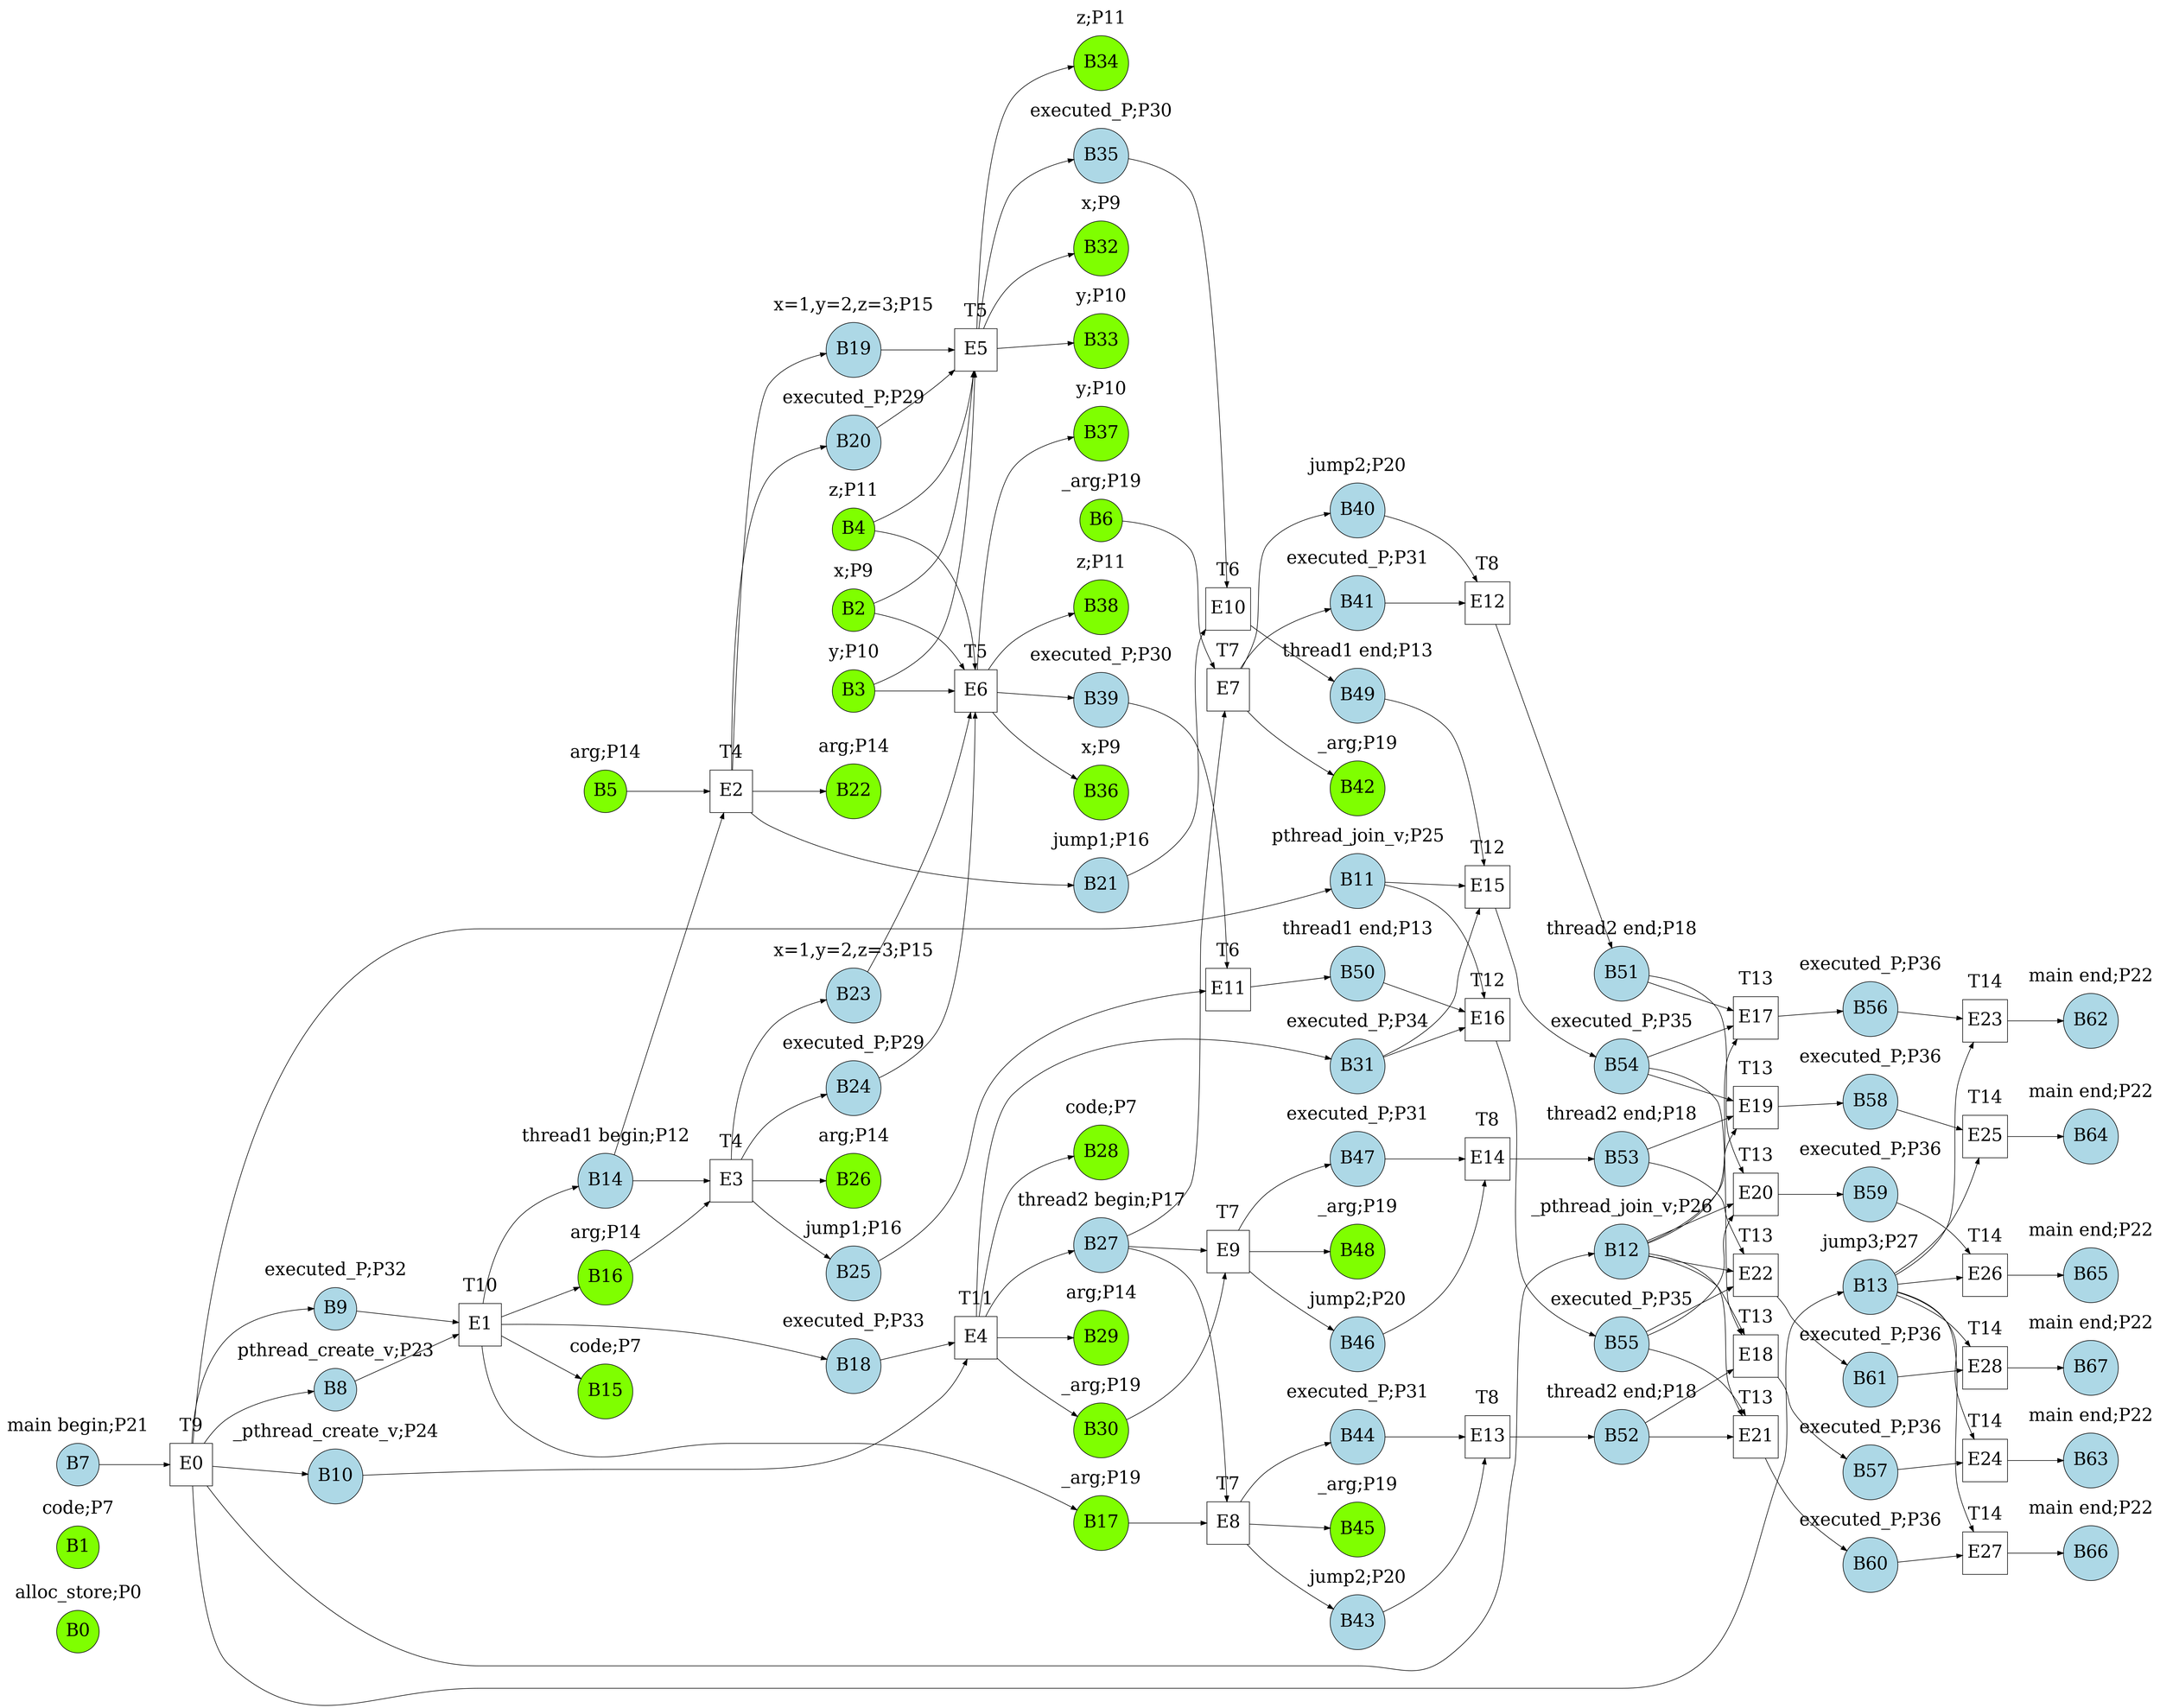digraph G{
rankdir = LR
subgraph cluster_B0{fontsize = 30;label="alloc_store;P0";color="white"B0[shape=circle,fontsize = 30,width=1,style="filled",color="black",fillcolor="chartreuse"]}
subgraph cluster_B1{fontsize = 30;label="code;P7";color="white"B1[shape=circle,fontsize = 30,width=1,style="filled",color="black",fillcolor="chartreuse"]}
subgraph cluster_B2{fontsize = 30;label="x;P9";color="white"B2[shape=circle,fontsize = 30,width=1,style="filled",color="black",fillcolor="chartreuse"]}
subgraph cluster_B3{fontsize = 30;label="y;P10";color="white"B3[shape=circle,fontsize = 30,width=1,style="filled",color="black",fillcolor="chartreuse"]}
subgraph cluster_B4{fontsize = 30;label="z;P11";color="white"B4[shape=circle,fontsize = 30,width=1,style="filled",color="black",fillcolor="chartreuse"]}
subgraph cluster_B5{fontsize = 30;label="arg;P14";color="white"B5[shape=circle,fontsize = 30,width=1,style="filled",color="black",fillcolor="chartreuse"]}
subgraph cluster_B6{fontsize = 30;label="_arg;P19";color="white"B6[shape=circle,fontsize = 30,width=1,style="filled",color="black",fillcolor="chartreuse"]}
subgraph cluster_B7{fontsize = 30;label="main begin;P21";color="white"B7[shape=circle,fontsize = 30,width=1,style="filled",color="black",fillcolor="lightblue"]}
subgraph cluster_B8{fontsize = 30;label="pthread_create_v;P23";color="white"B8[shape=circle,fontsize = 30,width=1,style="filled",color="black",fillcolor="lightblue"]}
subgraph cluster_B9{fontsize = 30;label="executed_P;P32";color="white"B9[shape=circle,fontsize = 30,width=1,style="filled",color="black",fillcolor="lightblue"]}
subgraph cluster_B10{fontsize = 30;label="_pthread_create_v;P24";color="white"B10[shape=circle,fontsize = 30,width=1,style="filled",color="black",fillcolor="lightblue"]}
subgraph cluster_B11{fontsize = 30;label="pthread_join_v;P25";color="white"B11[shape=circle,fontsize = 30,width=1,style="filled",color="black",fillcolor="lightblue"]}
subgraph cluster_B12{fontsize = 30;label="_pthread_join_v;P26";color="white"B12[shape=circle,fontsize = 30,width=1,style="filled",color="black",fillcolor="lightblue"]}
subgraph cluster_B13{fontsize = 30;label="jump3;P27";color="white"B13[shape=circle,fontsize = 30,width=1,style="filled",color="black",fillcolor="lightblue"]}
subgraph cluster_B14{fontsize = 30;label="thread1 begin;P12";color="white"B14[shape=circle,fontsize = 30,width=1,style="filled",color="black",fillcolor="lightblue"]}
subgraph cluster_B15{fontsize = 30;label="code;P7";color="white"B15[shape=circle,fontsize = 30,width=1,style="filled",color="black",fillcolor="chartreuse"]}
subgraph cluster_B16{fontsize = 30;label="arg;P14";color="white"B16[shape=circle,fontsize = 30,width=1,style="filled",color="black",fillcolor="chartreuse"]}
subgraph cluster_B17{fontsize = 30;label="_arg;P19";color="white"B17[shape=circle,fontsize = 30,width=1,style="filled",color="black",fillcolor="chartreuse"]}
subgraph cluster_B18{fontsize = 30;label="executed_P;P33";color="white"B18[shape=circle,fontsize = 30,width=1,style="filled",color="black",fillcolor="lightblue"]}
subgraph cluster_B19{fontsize = 30;label="x=1,y=2,z=3;P15";color="white"B19[shape=circle,fontsize = 30,width=1,style="filled",color="black",fillcolor="lightblue"]}
subgraph cluster_B20{fontsize = 30;label="executed_P;P29";color="white"B20[shape=circle,fontsize = 30,width=1,style="filled",color="black",fillcolor="lightblue"]}
subgraph cluster_B21{fontsize = 30;label="jump1;P16";color="white"B21[shape=circle,fontsize = 30,width=1,style="filled",color="black",fillcolor="lightblue"]}
subgraph cluster_B22{fontsize = 30;label="arg;P14";color="white"B22[shape=circle,fontsize = 30,width=1,style="filled",color="black",fillcolor="chartreuse"]}
subgraph cluster_B23{fontsize = 30;label="x=1,y=2,z=3;P15";color="white"B23[shape=circle,fontsize = 30,width=1,style="filled",color="black",fillcolor="lightblue"]}
subgraph cluster_B24{fontsize = 30;label="executed_P;P29";color="white"B24[shape=circle,fontsize = 30,width=1,style="filled",color="black",fillcolor="lightblue"]}
subgraph cluster_B25{fontsize = 30;label="jump1;P16";color="white"B25[shape=circle,fontsize = 30,width=1,style="filled",color="black",fillcolor="lightblue"]}
subgraph cluster_B26{fontsize = 30;label="arg;P14";color="white"B26[shape=circle,fontsize = 30,width=1,style="filled",color="black",fillcolor="chartreuse"]}
subgraph cluster_B27{fontsize = 30;label="thread2 begin;P17";color="white"B27[shape=circle,fontsize = 30,width=1,style="filled",color="black",fillcolor="lightblue"]}
subgraph cluster_B28{fontsize = 30;label="code;P7";color="white"B28[shape=circle,fontsize = 30,width=1,style="filled",color="black",fillcolor="chartreuse"]}
subgraph cluster_B29{fontsize = 30;label="arg;P14";color="white"B29[shape=circle,fontsize = 30,width=1,style="filled",color="black",fillcolor="chartreuse"]}
subgraph cluster_B30{fontsize = 30;label="_arg;P19";color="white"B30[shape=circle,fontsize = 30,width=1,style="filled",color="black",fillcolor="chartreuse"]}
subgraph cluster_B31{fontsize = 30;label="executed_P;P34";color="white"B31[shape=circle,fontsize = 30,width=1,style="filled",color="black",fillcolor="lightblue"]}
subgraph cluster_B32{fontsize = 30;label="x;P9";color="white"B32[shape=circle,fontsize = 30,width=1,style="filled",color="black",fillcolor="chartreuse"]}
subgraph cluster_B33{fontsize = 30;label="y;P10";color="white"B33[shape=circle,fontsize = 30,width=1,style="filled",color="black",fillcolor="chartreuse"]}
subgraph cluster_B34{fontsize = 30;label="z;P11";color="white"B34[shape=circle,fontsize = 30,width=1,style="filled",color="black",fillcolor="chartreuse"]}
subgraph cluster_B35{fontsize = 30;label="executed_P;P30";color="white"B35[shape=circle,fontsize = 30,width=1,style="filled",color="black",fillcolor="lightblue"]}
subgraph cluster_B36{fontsize = 30;label="x;P9";color="white"B36[shape=circle,fontsize = 30,width=1,style="filled",color="black",fillcolor="chartreuse"]}
subgraph cluster_B37{fontsize = 30;label="y;P10";color="white"B37[shape=circle,fontsize = 30,width=1,style="filled",color="black",fillcolor="chartreuse"]}
subgraph cluster_B38{fontsize = 30;label="z;P11";color="white"B38[shape=circle,fontsize = 30,width=1,style="filled",color="black",fillcolor="chartreuse"]}
subgraph cluster_B39{fontsize = 30;label="executed_P;P30";color="white"B39[shape=circle,fontsize = 30,width=1,style="filled",color="black",fillcolor="lightblue"]}
subgraph cluster_B40{fontsize = 30;label="jump2;P20";color="white"B40[shape=circle,fontsize = 30,width=1,style="filled",color="black",fillcolor="lightblue"]}
subgraph cluster_B41{fontsize = 30;label="executed_P;P31";color="white"B41[shape=circle,fontsize = 30,width=1,style="filled",color="black",fillcolor="lightblue"]}
subgraph cluster_B42{fontsize = 30;label="_arg;P19";color="white"B42[shape=circle,fontsize = 30,width=1,style="filled",color="black",fillcolor="chartreuse"]}
subgraph cluster_B43{fontsize = 30;label="jump2;P20";color="white"B43[shape=circle,fontsize = 30,width=1,style="filled",color="black",fillcolor="lightblue"]}
subgraph cluster_B44{fontsize = 30;label="executed_P;P31";color="white"B44[shape=circle,fontsize = 30,width=1,style="filled",color="black",fillcolor="lightblue"]}
subgraph cluster_B45{fontsize = 30;label="_arg;P19";color="white"B45[shape=circle,fontsize = 30,width=1,style="filled",color="black",fillcolor="chartreuse"]}
subgraph cluster_B46{fontsize = 30;label="jump2;P20";color="white"B46[shape=circle,fontsize = 30,width=1,style="filled",color="black",fillcolor="lightblue"]}
subgraph cluster_B47{fontsize = 30;label="executed_P;P31";color="white"B47[shape=circle,fontsize = 30,width=1,style="filled",color="black",fillcolor="lightblue"]}
subgraph cluster_B48{fontsize = 30;label="_arg;P19";color="white"B48[shape=circle,fontsize = 30,width=1,style="filled",color="black",fillcolor="chartreuse"]}
subgraph cluster_B49{fontsize = 30;label="thread1 end;P13";color="white"B49[shape=circle,fontsize = 30,width=1,style="filled",color="black",fillcolor="lightblue"]}
subgraph cluster_B50{fontsize = 30;label="thread1 end;P13";color="white"B50[shape=circle,fontsize = 30,width=1,style="filled",color="black",fillcolor="lightblue"]}
subgraph cluster_B51{fontsize = 30;label="thread2 end;P18";color="white"B51[shape=circle,fontsize = 30,width=1,style="filled",color="black",fillcolor="lightblue"]}
subgraph cluster_B52{fontsize = 30;label="thread2 end;P18";color="white"B52[shape=circle,fontsize = 30,width=1,style="filled",color="black",fillcolor="lightblue"]}
subgraph cluster_B53{fontsize = 30;label="thread2 end;P18";color="white"B53[shape=circle,fontsize = 30,width=1,style="filled",color="black",fillcolor="lightblue"]}
subgraph cluster_B54{fontsize = 30;label="executed_P;P35";color="white"B54[shape=circle,fontsize = 30,width=1,style="filled",color="black",fillcolor="lightblue"]}
subgraph cluster_B55{fontsize = 30;label="executed_P;P35";color="white"B55[shape=circle,fontsize = 30,width=1,style="filled",color="black",fillcolor="lightblue"]}
subgraph cluster_B56{fontsize = 30;label="executed_P;P36";color="white"B56[shape=circle,fontsize = 30,width=1,style="filled",color="black",fillcolor="lightblue"]}
subgraph cluster_B57{fontsize = 30;label="executed_P;P36";color="white"B57[shape=circle,fontsize = 30,width=1,style="filled",color="black",fillcolor="lightblue"]}
subgraph cluster_B58{fontsize = 30;label="executed_P;P36";color="white"B58[shape=circle,fontsize = 30,width=1,style="filled",color="black",fillcolor="lightblue"]}
subgraph cluster_B59{fontsize = 30;label="executed_P;P36";color="white"B59[shape=circle,fontsize = 30,width=1,style="filled",color="black",fillcolor="lightblue"]}
subgraph cluster_B60{fontsize = 30;label="executed_P;P36";color="white"B60[shape=circle,fontsize = 30,width=1,style="filled",color="black",fillcolor="lightblue"]}
subgraph cluster_B61{fontsize = 30;label="executed_P;P36";color="white"B61[shape=circle,fontsize = 30,width=1,style="filled",color="black",fillcolor="lightblue"]}
subgraph cluster_B62{fontsize = 30;label="main end;P22";color="white"B62[shape=circle,fontsize = 30,width=1,style="filled",color="black",fillcolor="lightblue"]}
subgraph cluster_B63{fontsize = 30;label="main end;P22";color="white"B63[shape=circle,fontsize = 30,width=1,style="filled",color="black",fillcolor="lightblue"]}
subgraph cluster_B64{fontsize = 30;label="main end;P22";color="white"B64[shape=circle,fontsize = 30,width=1,style="filled",color="black",fillcolor="lightblue"]}
subgraph cluster_B65{fontsize = 30;label="main end;P22";color="white"B65[shape=circle,fontsize = 30,width=1,style="filled",color="black",fillcolor="lightblue"]}
subgraph cluster_B66{fontsize = 30;label="main end;P22";color="white"B66[shape=circle,fontsize = 30,width=1,style="filled",color="black",fillcolor="lightblue"]}
subgraph cluster_B67{fontsize = 30;label="main end;P22";color="white"B67[shape=circle,fontsize = 30,width=1,style="filled",color="black",fillcolor="lightblue"]}
subgraph cluster_E0{fontsize = 30;label="T9";color="white"E0[shape=box,fontsize = 30,width=1,height=1]}
subgraph cluster_E1{fontsize = 30;label="T10";color="white"E1[shape=box,fontsize = 30,width=1,height=1]}
subgraph cluster_E2{fontsize = 30;label="T4";color="white"E2[shape=box,fontsize = 30,width=1,height=1]}
subgraph cluster_E3{fontsize = 30;label="T4";color="white"E3[shape=box,fontsize = 30,width=1,height=1]}
subgraph cluster_E4{fontsize = 30;label="T11";color="white"E4[shape=box,fontsize = 30,width=1,height=1]}
subgraph cluster_E5{fontsize = 30;label="T5";color="white"E5[shape=box,fontsize = 30,width=1,height=1]}
subgraph cluster_E6{fontsize = 30;label="T5";color="white"E6[shape=box,fontsize = 30,width=1,height=1]}
subgraph cluster_E7{fontsize = 30;label="T7";color="white"E7[shape=box,fontsize = 30,width=1,height=1]}
subgraph cluster_E8{fontsize = 30;label="T7";color="white"E8[shape=box,fontsize = 30,width=1,height=1]}
subgraph cluster_E9{fontsize = 30;label="T7";color="white"E9[shape=box,fontsize = 30,width=1,height=1]}
subgraph cluster_E10{fontsize = 30;label="T6";color="white"E10[shape=box,fontsize = 30,width=1,height=1]}
subgraph cluster_E11{fontsize = 30;label="T6";color="white"E11[shape=box,fontsize = 30,width=1,height=1]}
subgraph cluster_E12{fontsize = 30;label="T8";color="white"E12[shape=box,fontsize = 30,width=1,height=1]}
subgraph cluster_E13{fontsize = 30;label="T8";color="white"E13[shape=box,fontsize = 30,width=1,height=1]}
subgraph cluster_E14{fontsize = 30;label="T8";color="white"E14[shape=box,fontsize = 30,width=1,height=1]}
subgraph cluster_E15{fontsize = 30;label="T12";color="white"E15[shape=box,fontsize = 30,width=1,height=1]}
subgraph cluster_E16{fontsize = 30;label="T12";color="white"E16[shape=box,fontsize = 30,width=1,height=1]}
subgraph cluster_E17{fontsize = 30;label="T13";color="white"E17[shape=box,fontsize = 30,width=1,height=1]}
subgraph cluster_E18{fontsize = 30;label="T13";color="white"E18[shape=box,fontsize = 30,width=1,height=1]}
subgraph cluster_E19{fontsize = 30;label="T13";color="white"E19[shape=box,fontsize = 30,width=1,height=1]}
subgraph cluster_E20{fontsize = 30;label="T13";color="white"E20[shape=box,fontsize = 30,width=1,height=1]}
subgraph cluster_E21{fontsize = 30;label="T13";color="white"E21[shape=box,fontsize = 30,width=1,height=1]}
subgraph cluster_E22{fontsize = 30;label="T13";color="white"E22[shape=box,fontsize = 30,width=1,height=1]}
subgraph cluster_E23{fontsize = 30;label="T14";color="white"E23[shape=box,fontsize = 30,width=1,height=1]}
subgraph cluster_E24{fontsize = 30;label="T14";color="white"E24[shape=box,fontsize = 30,width=1,height=1]}
subgraph cluster_E25{fontsize = 30;label="T14";color="white"E25[shape=box,fontsize = 30,width=1,height=1]}
subgraph cluster_E26{fontsize = 30;label="T14";color="white"E26[shape=box,fontsize = 30,width=1,height=1]}
subgraph cluster_E27{fontsize = 30;label="T14";color="white"E27[shape=box,fontsize = 30,width=1,height=1]}
subgraph cluster_E28{fontsize = 30;label="T14";color="white"E28[shape=box,fontsize = 30,width=1,height=1]}
B7->E0[label=""]
E0->B8[label=""]
E0->B9[label=""]
E0->B10[label=""]
E0->B11[label=""]
E0->B12[label=""]
E0->B13[label=""]
B8->E1[label=""]
B9->E1[label=""]
E1->B14[label=""]
E1->B15[label=""]
E1->B16[label=""]
E1->B17[label=""]
E1->B18[label=""]
B14->E2[label=""]
B5->E2[label=""]
E2->B19[label=""]
E2->B20[label=""]
E2->B21[label=""]
E2->B22[label=""]
B14->E3[label=""]
B16->E3[label=""]
E3->B23[label=""]
E3->B24[label=""]
E3->B25[label=""]
E3->B26[label=""]
B10->E4[label=""]
B18->E4[label=""]
E4->B27[label=""]
E4->B28[label=""]
E4->B29[label=""]
E4->B30[label=""]
E4->B31[label=""]
B19->E5[label=""]
B2->E5[label=""]
B3->E5[label=""]
B4->E5[label=""]
B20->E5[label=""]
E5->B32[label=""]
E5->B33[label=""]
E5->B34[label=""]
E5->B35[label=""]
B23->E6[label=""]
B2->E6[label=""]
B3->E6[label=""]
B4->E6[label=""]
B24->E6[label=""]
E6->B36[label=""]
E6->B37[label=""]
E6->B38[label=""]
E6->B39[label=""]
B27->E7[label=""]
B6->E7[label=""]
E7->B40[label=""]
E7->B41[label=""]
E7->B42[label=""]
B27->E8[label=""]
B17->E8[label=""]
E8->B43[label=""]
E8->B44[label=""]
E8->B45[label=""]
B27->E9[label=""]
B30->E9[label=""]
E9->B46[label=""]
E9->B47[label=""]
E9->B48[label=""]
B21->E10[label=""]
B35->E10[label=""]
E10->B49[label=""]
B25->E11[label=""]
B39->E11[label=""]
E11->B50[label=""]
B40->E12[label=""]
B41->E12[label=""]
E12->B51[label=""]
B43->E13[label=""]
B44->E13[label=""]
E13->B52[label=""]
B46->E14[label=""]
B47->E14[label=""]
E14->B53[label=""]
B11->E15[label=""]
B49->E15[label=""]
B31->E15[label=""]
E15->B54[label=""]
B11->E16[label=""]
B50->E16[label=""]
B31->E16[label=""]
E16->B55[label=""]
B12->E17[label=""]
B51->E17[label=""]
B54->E17[label=""]
E17->B56[label=""]
B12->E18[label=""]
B52->E18[label=""]
B54->E18[label=""]
E18->B57[label=""]
B12->E19[label=""]
B53->E19[label=""]
B54->E19[label=""]
E19->B58[label=""]
B12->E20[label=""]
B51->E20[label=""]
B55->E20[label=""]
E20->B59[label=""]
B12->E21[label=""]
B52->E21[label=""]
B55->E21[label=""]
E21->B60[label=""]
B12->E22[label=""]
B53->E22[label=""]
B55->E22[label=""]
E22->B61[label=""]
B13->E23[label=""]
B56->E23[label=""]
E23->B62[label=""]
B13->E24[label=""]
B57->E24[label=""]
E24->B63[label=""]
B13->E25[label=""]
B58->E25[label=""]
E25->B64[label=""]
B13->E26[label=""]
B59->E26[label=""]
E26->B65[label=""]
B13->E27[label=""]
B60->E27[label=""]
E27->B66[label=""]
B13->E28[label=""]
B61->E28[label=""]
E28->B67[label=""]
}
